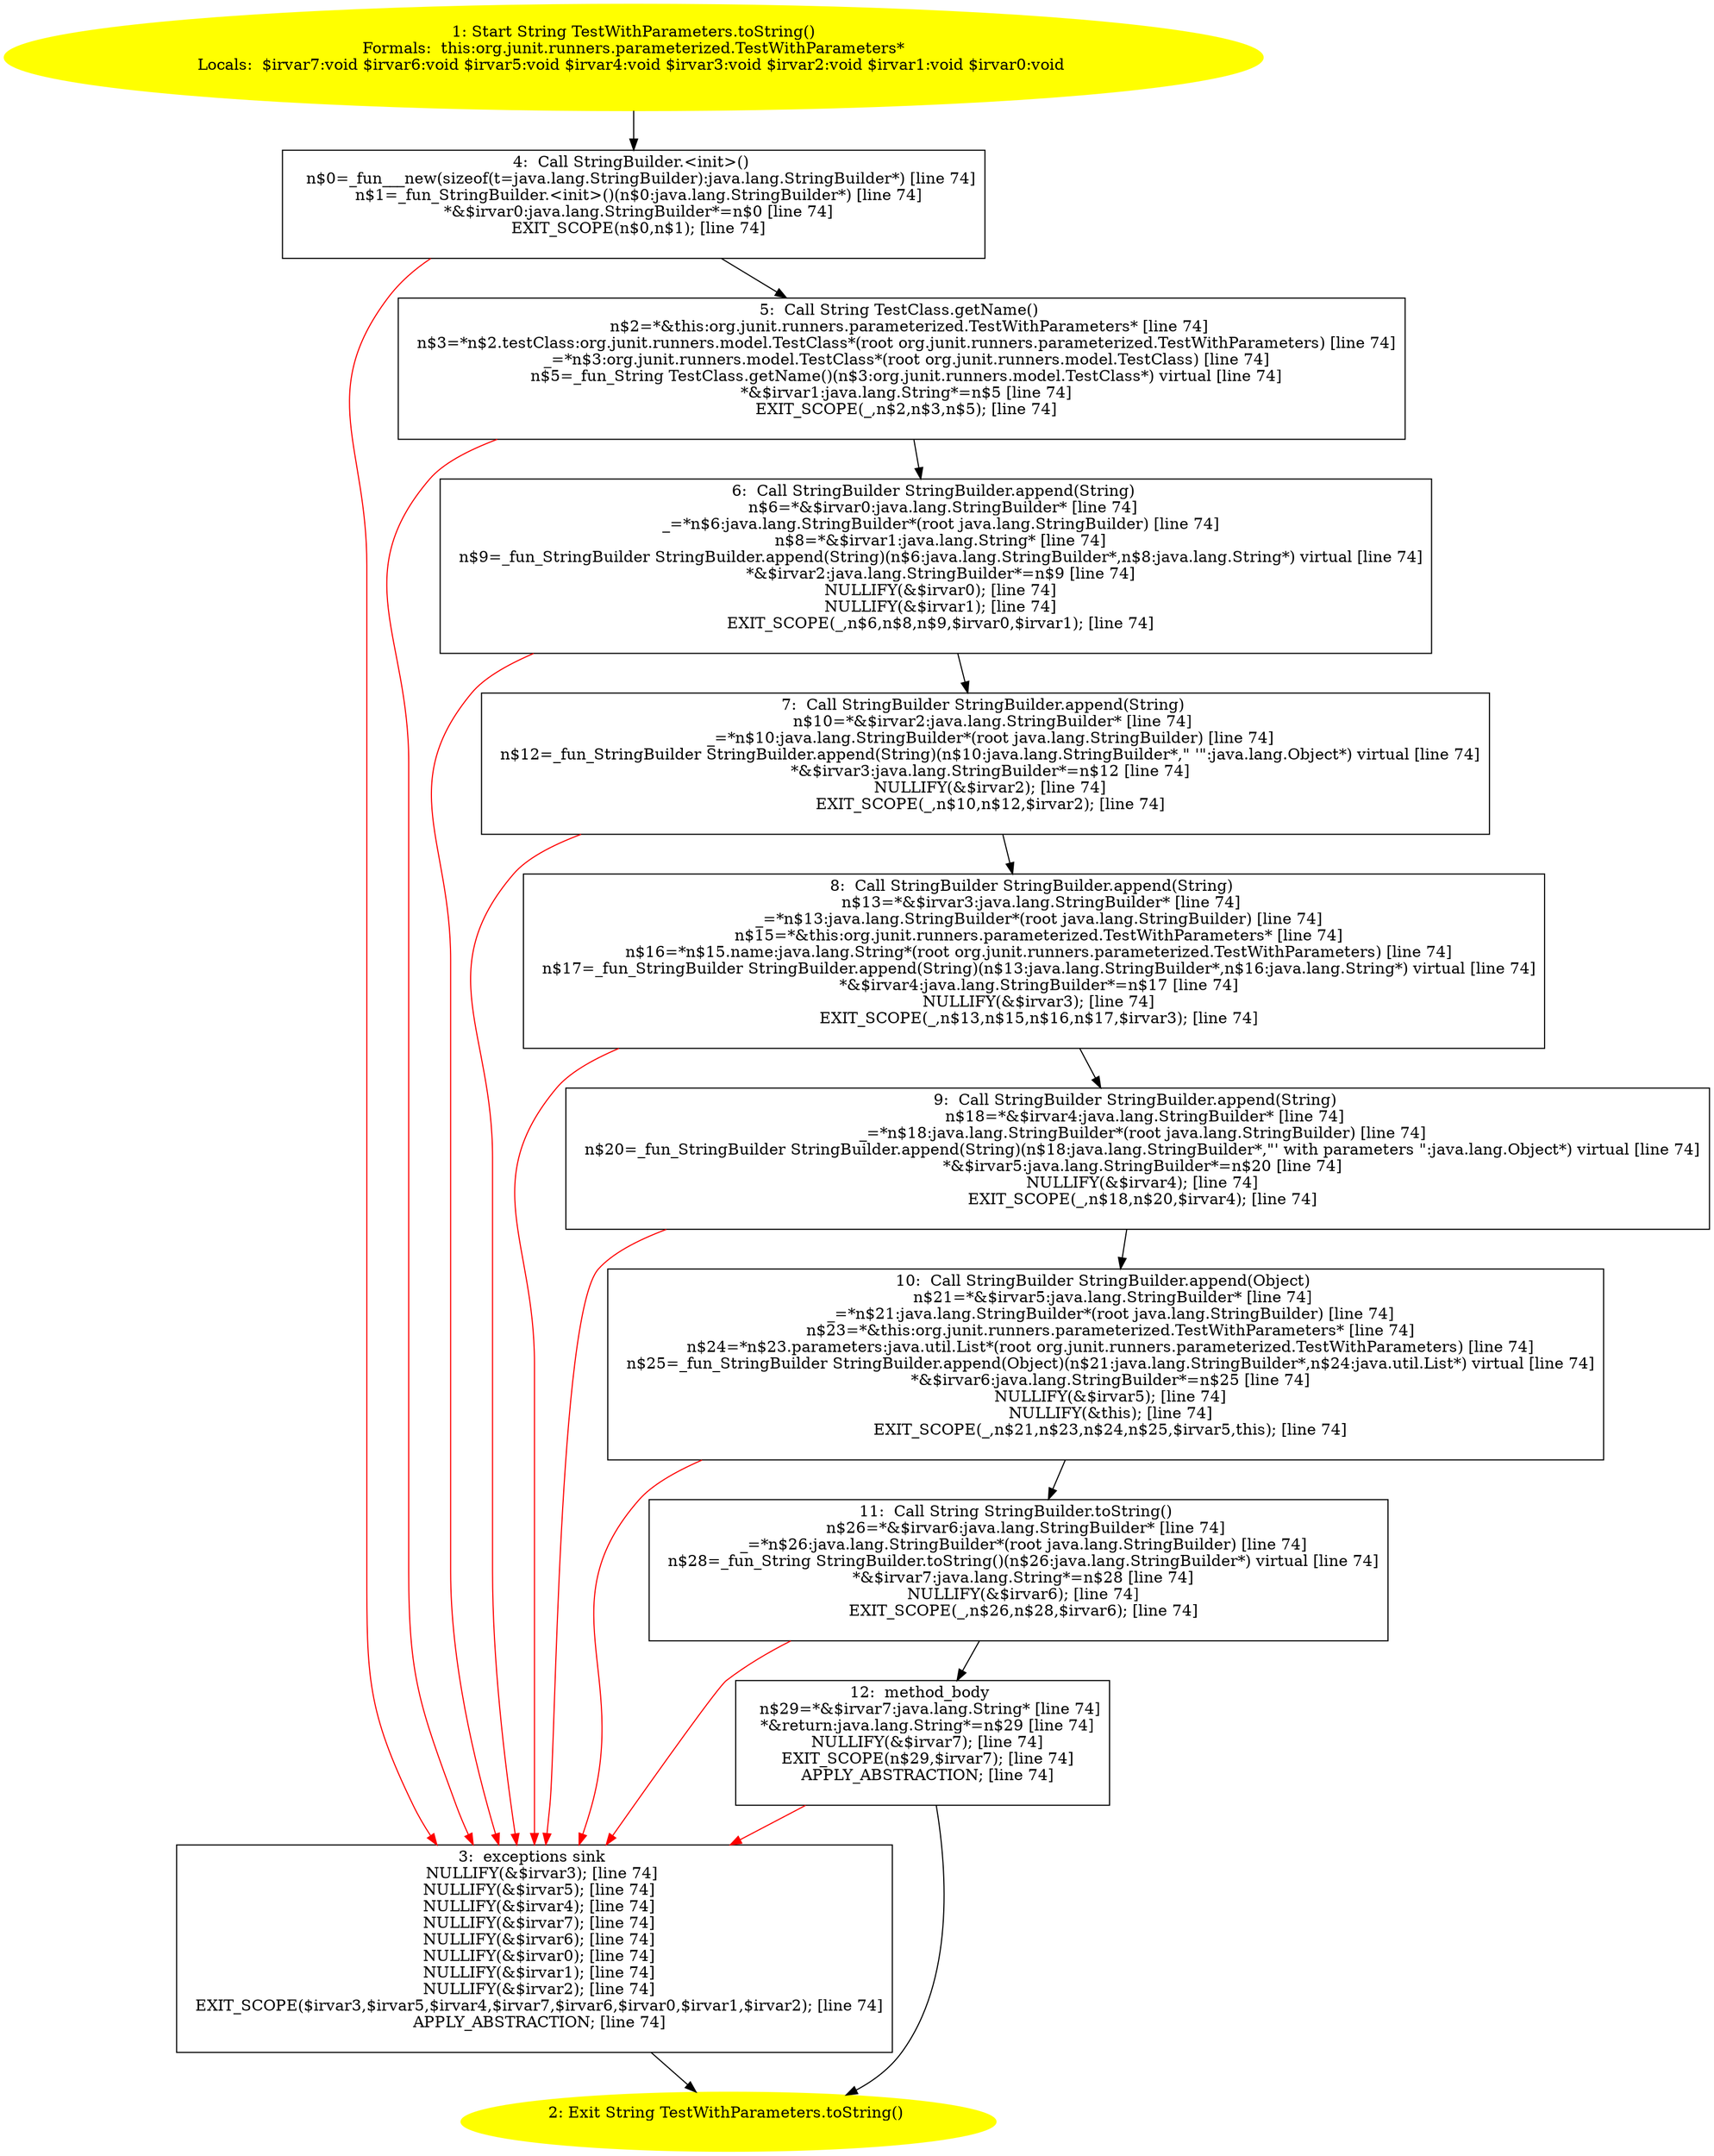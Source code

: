 /* @generated */
digraph cfg {
"org.junit.runners.parameterized.TestWithParameters.toString():java.lang.String.756fb1d6150789a66930cdaf59ee5a0d_1" [label="1: Start String TestWithParameters.toString()\nFormals:  this:org.junit.runners.parameterized.TestWithParameters*\nLocals:  $irvar7:void $irvar6:void $irvar5:void $irvar4:void $irvar3:void $irvar2:void $irvar1:void $irvar0:void \n  " color=yellow style=filled]
	

	 "org.junit.runners.parameterized.TestWithParameters.toString():java.lang.String.756fb1d6150789a66930cdaf59ee5a0d_1" -> "org.junit.runners.parameterized.TestWithParameters.toString():java.lang.String.756fb1d6150789a66930cdaf59ee5a0d_4" ;
"org.junit.runners.parameterized.TestWithParameters.toString():java.lang.String.756fb1d6150789a66930cdaf59ee5a0d_2" [label="2: Exit String TestWithParameters.toString() \n  " color=yellow style=filled]
	

"org.junit.runners.parameterized.TestWithParameters.toString():java.lang.String.756fb1d6150789a66930cdaf59ee5a0d_3" [label="3:  exceptions sink \n   NULLIFY(&$irvar3); [line 74]\n  NULLIFY(&$irvar5); [line 74]\n  NULLIFY(&$irvar4); [line 74]\n  NULLIFY(&$irvar7); [line 74]\n  NULLIFY(&$irvar6); [line 74]\n  NULLIFY(&$irvar0); [line 74]\n  NULLIFY(&$irvar1); [line 74]\n  NULLIFY(&$irvar2); [line 74]\n  EXIT_SCOPE($irvar3,$irvar5,$irvar4,$irvar7,$irvar6,$irvar0,$irvar1,$irvar2); [line 74]\n  APPLY_ABSTRACTION; [line 74]\n " shape="box"]
	

	 "org.junit.runners.parameterized.TestWithParameters.toString():java.lang.String.756fb1d6150789a66930cdaf59ee5a0d_3" -> "org.junit.runners.parameterized.TestWithParameters.toString():java.lang.String.756fb1d6150789a66930cdaf59ee5a0d_2" ;
"org.junit.runners.parameterized.TestWithParameters.toString():java.lang.String.756fb1d6150789a66930cdaf59ee5a0d_4" [label="4:  Call StringBuilder.<init>() \n   n$0=_fun___new(sizeof(t=java.lang.StringBuilder):java.lang.StringBuilder*) [line 74]\n  n$1=_fun_StringBuilder.<init>()(n$0:java.lang.StringBuilder*) [line 74]\n  *&$irvar0:java.lang.StringBuilder*=n$0 [line 74]\n  EXIT_SCOPE(n$0,n$1); [line 74]\n " shape="box"]
	

	 "org.junit.runners.parameterized.TestWithParameters.toString():java.lang.String.756fb1d6150789a66930cdaf59ee5a0d_4" -> "org.junit.runners.parameterized.TestWithParameters.toString():java.lang.String.756fb1d6150789a66930cdaf59ee5a0d_5" ;
	 "org.junit.runners.parameterized.TestWithParameters.toString():java.lang.String.756fb1d6150789a66930cdaf59ee5a0d_4" -> "org.junit.runners.parameterized.TestWithParameters.toString():java.lang.String.756fb1d6150789a66930cdaf59ee5a0d_3" [color="red" ];
"org.junit.runners.parameterized.TestWithParameters.toString():java.lang.String.756fb1d6150789a66930cdaf59ee5a0d_5" [label="5:  Call String TestClass.getName() \n   n$2=*&this:org.junit.runners.parameterized.TestWithParameters* [line 74]\n  n$3=*n$2.testClass:org.junit.runners.model.TestClass*(root org.junit.runners.parameterized.TestWithParameters) [line 74]\n  _=*n$3:org.junit.runners.model.TestClass*(root org.junit.runners.model.TestClass) [line 74]\n  n$5=_fun_String TestClass.getName()(n$3:org.junit.runners.model.TestClass*) virtual [line 74]\n  *&$irvar1:java.lang.String*=n$5 [line 74]\n  EXIT_SCOPE(_,n$2,n$3,n$5); [line 74]\n " shape="box"]
	

	 "org.junit.runners.parameterized.TestWithParameters.toString():java.lang.String.756fb1d6150789a66930cdaf59ee5a0d_5" -> "org.junit.runners.parameterized.TestWithParameters.toString():java.lang.String.756fb1d6150789a66930cdaf59ee5a0d_6" ;
	 "org.junit.runners.parameterized.TestWithParameters.toString():java.lang.String.756fb1d6150789a66930cdaf59ee5a0d_5" -> "org.junit.runners.parameterized.TestWithParameters.toString():java.lang.String.756fb1d6150789a66930cdaf59ee5a0d_3" [color="red" ];
"org.junit.runners.parameterized.TestWithParameters.toString():java.lang.String.756fb1d6150789a66930cdaf59ee5a0d_6" [label="6:  Call StringBuilder StringBuilder.append(String) \n   n$6=*&$irvar0:java.lang.StringBuilder* [line 74]\n  _=*n$6:java.lang.StringBuilder*(root java.lang.StringBuilder) [line 74]\n  n$8=*&$irvar1:java.lang.String* [line 74]\n  n$9=_fun_StringBuilder StringBuilder.append(String)(n$6:java.lang.StringBuilder*,n$8:java.lang.String*) virtual [line 74]\n  *&$irvar2:java.lang.StringBuilder*=n$9 [line 74]\n  NULLIFY(&$irvar0); [line 74]\n  NULLIFY(&$irvar1); [line 74]\n  EXIT_SCOPE(_,n$6,n$8,n$9,$irvar0,$irvar1); [line 74]\n " shape="box"]
	

	 "org.junit.runners.parameterized.TestWithParameters.toString():java.lang.String.756fb1d6150789a66930cdaf59ee5a0d_6" -> "org.junit.runners.parameterized.TestWithParameters.toString():java.lang.String.756fb1d6150789a66930cdaf59ee5a0d_7" ;
	 "org.junit.runners.parameterized.TestWithParameters.toString():java.lang.String.756fb1d6150789a66930cdaf59ee5a0d_6" -> "org.junit.runners.parameterized.TestWithParameters.toString():java.lang.String.756fb1d6150789a66930cdaf59ee5a0d_3" [color="red" ];
"org.junit.runners.parameterized.TestWithParameters.toString():java.lang.String.756fb1d6150789a66930cdaf59ee5a0d_7" [label="7:  Call StringBuilder StringBuilder.append(String) \n   n$10=*&$irvar2:java.lang.StringBuilder* [line 74]\n  _=*n$10:java.lang.StringBuilder*(root java.lang.StringBuilder) [line 74]\n  n$12=_fun_StringBuilder StringBuilder.append(String)(n$10:java.lang.StringBuilder*,\" '\":java.lang.Object*) virtual [line 74]\n  *&$irvar3:java.lang.StringBuilder*=n$12 [line 74]\n  NULLIFY(&$irvar2); [line 74]\n  EXIT_SCOPE(_,n$10,n$12,$irvar2); [line 74]\n " shape="box"]
	

	 "org.junit.runners.parameterized.TestWithParameters.toString():java.lang.String.756fb1d6150789a66930cdaf59ee5a0d_7" -> "org.junit.runners.parameterized.TestWithParameters.toString():java.lang.String.756fb1d6150789a66930cdaf59ee5a0d_8" ;
	 "org.junit.runners.parameterized.TestWithParameters.toString():java.lang.String.756fb1d6150789a66930cdaf59ee5a0d_7" -> "org.junit.runners.parameterized.TestWithParameters.toString():java.lang.String.756fb1d6150789a66930cdaf59ee5a0d_3" [color="red" ];
"org.junit.runners.parameterized.TestWithParameters.toString():java.lang.String.756fb1d6150789a66930cdaf59ee5a0d_8" [label="8:  Call StringBuilder StringBuilder.append(String) \n   n$13=*&$irvar3:java.lang.StringBuilder* [line 74]\n  _=*n$13:java.lang.StringBuilder*(root java.lang.StringBuilder) [line 74]\n  n$15=*&this:org.junit.runners.parameterized.TestWithParameters* [line 74]\n  n$16=*n$15.name:java.lang.String*(root org.junit.runners.parameterized.TestWithParameters) [line 74]\n  n$17=_fun_StringBuilder StringBuilder.append(String)(n$13:java.lang.StringBuilder*,n$16:java.lang.String*) virtual [line 74]\n  *&$irvar4:java.lang.StringBuilder*=n$17 [line 74]\n  NULLIFY(&$irvar3); [line 74]\n  EXIT_SCOPE(_,n$13,n$15,n$16,n$17,$irvar3); [line 74]\n " shape="box"]
	

	 "org.junit.runners.parameterized.TestWithParameters.toString():java.lang.String.756fb1d6150789a66930cdaf59ee5a0d_8" -> "org.junit.runners.parameterized.TestWithParameters.toString():java.lang.String.756fb1d6150789a66930cdaf59ee5a0d_9" ;
	 "org.junit.runners.parameterized.TestWithParameters.toString():java.lang.String.756fb1d6150789a66930cdaf59ee5a0d_8" -> "org.junit.runners.parameterized.TestWithParameters.toString():java.lang.String.756fb1d6150789a66930cdaf59ee5a0d_3" [color="red" ];
"org.junit.runners.parameterized.TestWithParameters.toString():java.lang.String.756fb1d6150789a66930cdaf59ee5a0d_9" [label="9:  Call StringBuilder StringBuilder.append(String) \n   n$18=*&$irvar4:java.lang.StringBuilder* [line 74]\n  _=*n$18:java.lang.StringBuilder*(root java.lang.StringBuilder) [line 74]\n  n$20=_fun_StringBuilder StringBuilder.append(String)(n$18:java.lang.StringBuilder*,\"' with parameters \":java.lang.Object*) virtual [line 74]\n  *&$irvar5:java.lang.StringBuilder*=n$20 [line 74]\n  NULLIFY(&$irvar4); [line 74]\n  EXIT_SCOPE(_,n$18,n$20,$irvar4); [line 74]\n " shape="box"]
	

	 "org.junit.runners.parameterized.TestWithParameters.toString():java.lang.String.756fb1d6150789a66930cdaf59ee5a0d_9" -> "org.junit.runners.parameterized.TestWithParameters.toString():java.lang.String.756fb1d6150789a66930cdaf59ee5a0d_10" ;
	 "org.junit.runners.parameterized.TestWithParameters.toString():java.lang.String.756fb1d6150789a66930cdaf59ee5a0d_9" -> "org.junit.runners.parameterized.TestWithParameters.toString():java.lang.String.756fb1d6150789a66930cdaf59ee5a0d_3" [color="red" ];
"org.junit.runners.parameterized.TestWithParameters.toString():java.lang.String.756fb1d6150789a66930cdaf59ee5a0d_10" [label="10:  Call StringBuilder StringBuilder.append(Object) \n   n$21=*&$irvar5:java.lang.StringBuilder* [line 74]\n  _=*n$21:java.lang.StringBuilder*(root java.lang.StringBuilder) [line 74]\n  n$23=*&this:org.junit.runners.parameterized.TestWithParameters* [line 74]\n  n$24=*n$23.parameters:java.util.List*(root org.junit.runners.parameterized.TestWithParameters) [line 74]\n  n$25=_fun_StringBuilder StringBuilder.append(Object)(n$21:java.lang.StringBuilder*,n$24:java.util.List*) virtual [line 74]\n  *&$irvar6:java.lang.StringBuilder*=n$25 [line 74]\n  NULLIFY(&$irvar5); [line 74]\n  NULLIFY(&this); [line 74]\n  EXIT_SCOPE(_,n$21,n$23,n$24,n$25,$irvar5,this); [line 74]\n " shape="box"]
	

	 "org.junit.runners.parameterized.TestWithParameters.toString():java.lang.String.756fb1d6150789a66930cdaf59ee5a0d_10" -> "org.junit.runners.parameterized.TestWithParameters.toString():java.lang.String.756fb1d6150789a66930cdaf59ee5a0d_11" ;
	 "org.junit.runners.parameterized.TestWithParameters.toString():java.lang.String.756fb1d6150789a66930cdaf59ee5a0d_10" -> "org.junit.runners.parameterized.TestWithParameters.toString():java.lang.String.756fb1d6150789a66930cdaf59ee5a0d_3" [color="red" ];
"org.junit.runners.parameterized.TestWithParameters.toString():java.lang.String.756fb1d6150789a66930cdaf59ee5a0d_11" [label="11:  Call String StringBuilder.toString() \n   n$26=*&$irvar6:java.lang.StringBuilder* [line 74]\n  _=*n$26:java.lang.StringBuilder*(root java.lang.StringBuilder) [line 74]\n  n$28=_fun_String StringBuilder.toString()(n$26:java.lang.StringBuilder*) virtual [line 74]\n  *&$irvar7:java.lang.String*=n$28 [line 74]\n  NULLIFY(&$irvar6); [line 74]\n  EXIT_SCOPE(_,n$26,n$28,$irvar6); [line 74]\n " shape="box"]
	

	 "org.junit.runners.parameterized.TestWithParameters.toString():java.lang.String.756fb1d6150789a66930cdaf59ee5a0d_11" -> "org.junit.runners.parameterized.TestWithParameters.toString():java.lang.String.756fb1d6150789a66930cdaf59ee5a0d_12" ;
	 "org.junit.runners.parameterized.TestWithParameters.toString():java.lang.String.756fb1d6150789a66930cdaf59ee5a0d_11" -> "org.junit.runners.parameterized.TestWithParameters.toString():java.lang.String.756fb1d6150789a66930cdaf59ee5a0d_3" [color="red" ];
"org.junit.runners.parameterized.TestWithParameters.toString():java.lang.String.756fb1d6150789a66930cdaf59ee5a0d_12" [label="12:  method_body \n   n$29=*&$irvar7:java.lang.String* [line 74]\n  *&return:java.lang.String*=n$29 [line 74]\n  NULLIFY(&$irvar7); [line 74]\n  EXIT_SCOPE(n$29,$irvar7); [line 74]\n  APPLY_ABSTRACTION; [line 74]\n " shape="box"]
	

	 "org.junit.runners.parameterized.TestWithParameters.toString():java.lang.String.756fb1d6150789a66930cdaf59ee5a0d_12" -> "org.junit.runners.parameterized.TestWithParameters.toString():java.lang.String.756fb1d6150789a66930cdaf59ee5a0d_2" ;
	 "org.junit.runners.parameterized.TestWithParameters.toString():java.lang.String.756fb1d6150789a66930cdaf59ee5a0d_12" -> "org.junit.runners.parameterized.TestWithParameters.toString():java.lang.String.756fb1d6150789a66930cdaf59ee5a0d_3" [color="red" ];
}
